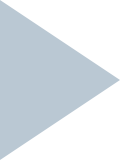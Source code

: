 <mxfile>
    <diagram id="reOMNONP0UO8uGFjX_ny" name="ページ1">
        <mxGraphModel dx="215" dy="807" grid="1" gridSize="10" guides="1" tooltips="1" connect="1" arrows="1" fold="1" page="1" pageScale="1" pageWidth="827" pageHeight="1169" math="0" shadow="0">
            <root>
                <mxCell id="0"/>
                <mxCell id="1" parent="0"/>
                <mxCell id="2" value="" style="triangle;whiteSpace=wrap;html=1;rotation=0;fillColor=#bac8d3;strokeColor=none;" vertex="1" parent="1">
                    <mxGeometry x="380" y="370" width="60" height="80" as="geometry"/>
                </mxCell>
            </root>
        </mxGraphModel>
    </diagram>
</mxfile>